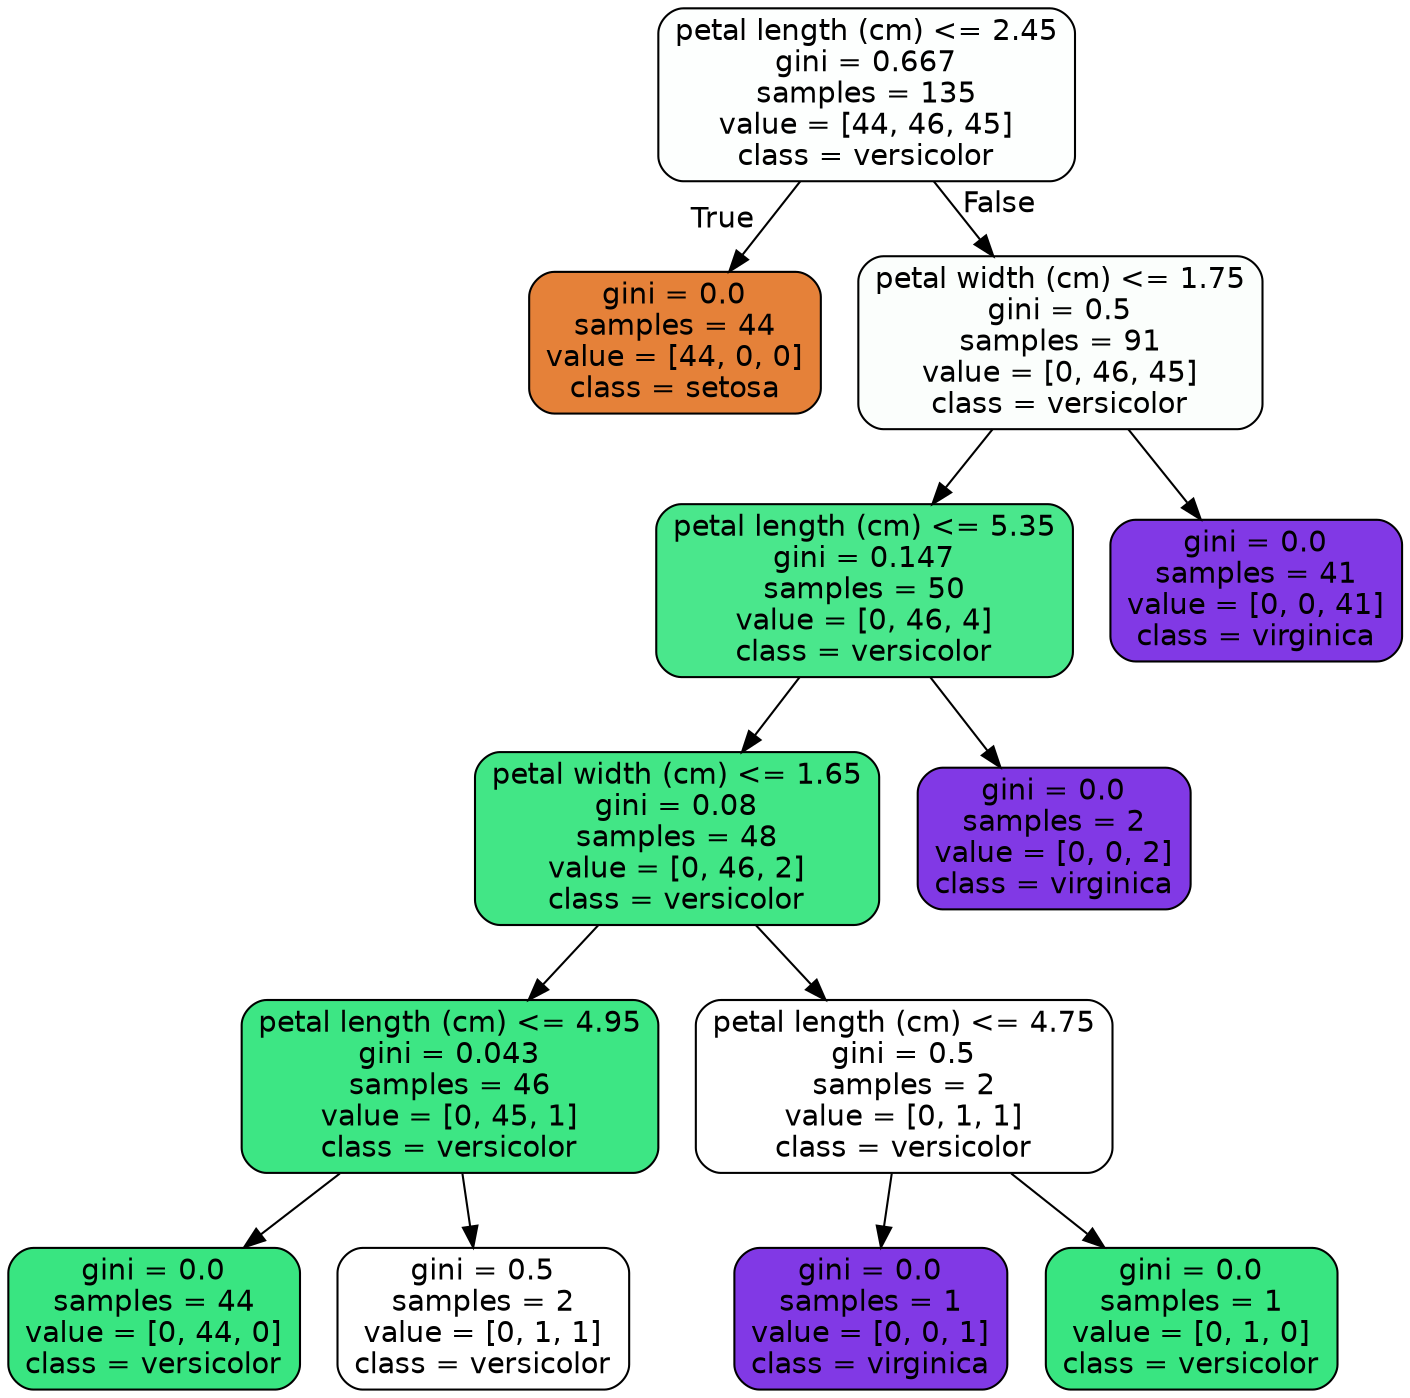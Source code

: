digraph Tree {
node [shape=box, style="filled, rounded", color="black", fontname=helvetica] ;
edge [fontname=helvetica] ;
0 [label="petal length (cm) <= 2.45\ngini = 0.667\nsamples = 135\nvalue = [44, 46, 45]\nclass = versicolor", fillcolor="#fdfffe"] ;
1 [label="gini = 0.0\nsamples = 44\nvalue = [44, 0, 0]\nclass = setosa", fillcolor="#e58139"] ;
0 -> 1 [labeldistance=2.5, labelangle=45, headlabel="True"] ;
2 [label="petal width (cm) <= 1.75\ngini = 0.5\nsamples = 91\nvalue = [0, 46, 45]\nclass = versicolor", fillcolor="#fbfefc"] ;
0 -> 2 [labeldistance=2.5, labelangle=-45, headlabel="False"] ;
3 [label="petal length (cm) <= 5.35\ngini = 0.147\nsamples = 50\nvalue = [0, 46, 4]\nclass = versicolor", fillcolor="#4ae78c"] ;
2 -> 3 ;
4 [label="petal width (cm) <= 1.65\ngini = 0.08\nsamples = 48\nvalue = [0, 46, 2]\nclass = versicolor", fillcolor="#42e686"] ;
3 -> 4 ;
5 [label="petal length (cm) <= 4.95\ngini = 0.043\nsamples = 46\nvalue = [0, 45, 1]\nclass = versicolor", fillcolor="#3de684"] ;
4 -> 5 ;
6 [label="gini = 0.0\nsamples = 44\nvalue = [0, 44, 0]\nclass = versicolor", fillcolor="#39e581"] ;
5 -> 6 ;
7 [label="gini = 0.5\nsamples = 2\nvalue = [0, 1, 1]\nclass = versicolor", fillcolor="#ffffff"] ;
5 -> 7 ;
8 [label="petal length (cm) <= 4.75\ngini = 0.5\nsamples = 2\nvalue = [0, 1, 1]\nclass = versicolor", fillcolor="#ffffff"] ;
4 -> 8 ;
9 [label="gini = 0.0\nsamples = 1\nvalue = [0, 0, 1]\nclass = virginica", fillcolor="#8139e5"] ;
8 -> 9 ;
10 [label="gini = 0.0\nsamples = 1\nvalue = [0, 1, 0]\nclass = versicolor", fillcolor="#39e581"] ;
8 -> 10 ;
11 [label="gini = 0.0\nsamples = 2\nvalue = [0, 0, 2]\nclass = virginica", fillcolor="#8139e5"] ;
3 -> 11 ;
12 [label="gini = 0.0\nsamples = 41\nvalue = [0, 0, 41]\nclass = virginica", fillcolor="#8139e5"] ;
2 -> 12 ;
}